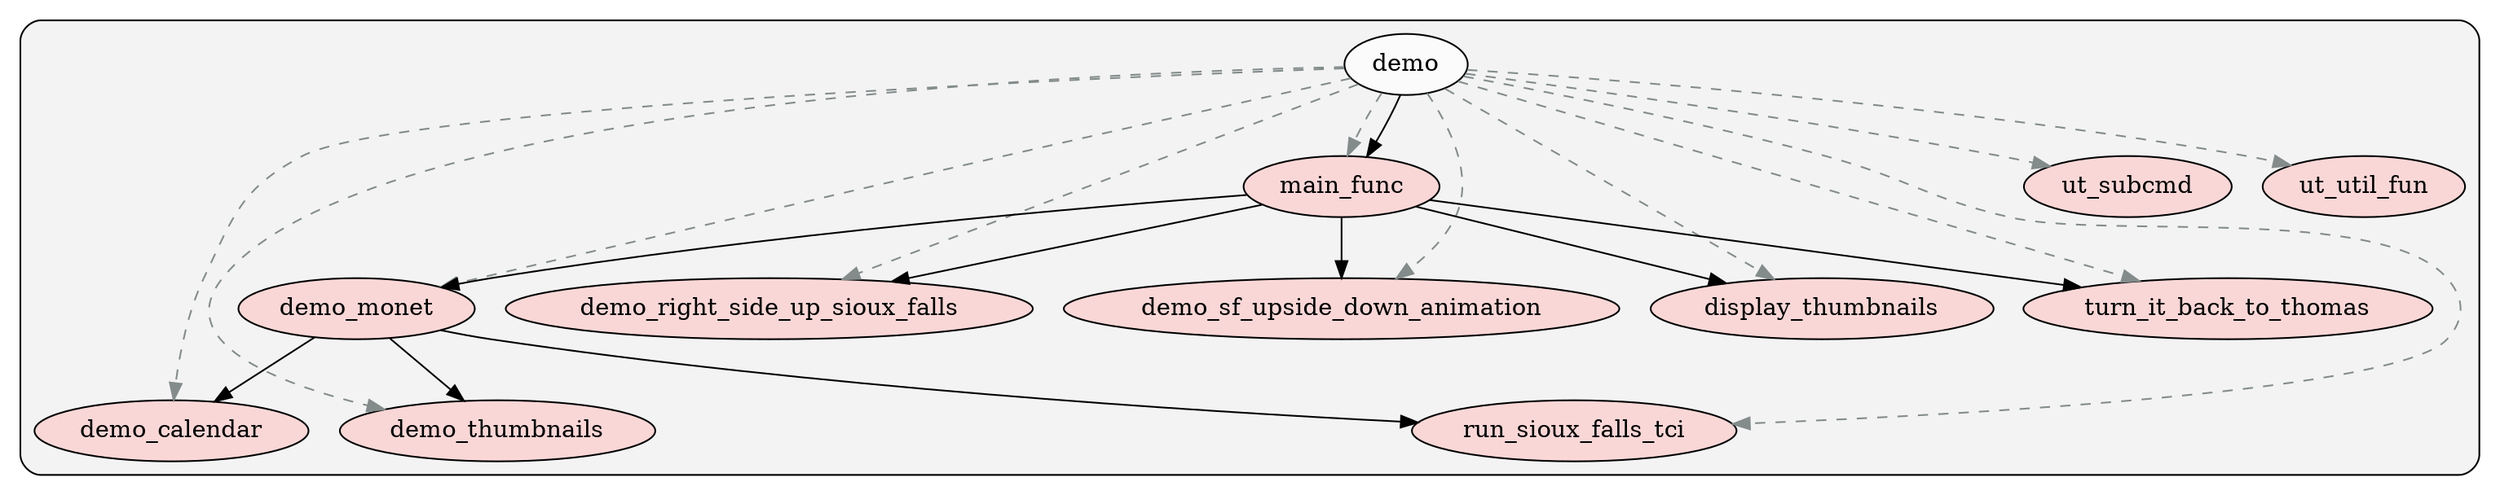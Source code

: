 digraph G {
    graph [rankdir=TB];
    subgraph cluster_G {

        graph [style="filled,rounded",fillcolor="#80808018", label=""];
        demo [label="demo", style="filled", fillcolor="#ffffffb2", fontcolor="#000000", group="0"];
        demo__demo_calendar [label="demo_calendar", style="filled", fillcolor="#feccccb2", fontcolor="#000000", group="0"];
        demo__demo_monet [label="demo_monet", style="filled", fillcolor="#feccccb2", fontcolor="#000000", group="0"];
        demo__demo_right_side_up_sioux_falls [label="demo_right_side_up_sioux_falls", style="filled", fillcolor="#feccccb2", fontcolor="#000000", group="0"];
        demo__demo_sf_upside_down_animation [label="demo_sf_upside_down_animation", style="filled", fillcolor="#feccccb2", fontcolor="#000000", group="0"];
        demo__demo_thumbnails [label="demo_thumbnails", style="filled", fillcolor="#feccccb2", fontcolor="#000000", group="0"];
        demo__display_thumbnails [label="display_thumbnails", style="filled", fillcolor="#feccccb2", fontcolor="#000000", group="0"];
        demo__main_func [label="main_func", style="filled", fillcolor="#feccccb2", fontcolor="#000000", group="0"];
        demo__run_sioux_falls_tci [label="run_sioux_falls_tci", style="filled", fillcolor="#feccccb2", fontcolor="#000000", group="0"];
        demo__turn_it_back_to_thomas [label="turn_it_back_to_thomas", style="filled", fillcolor="#feccccb2", fontcolor="#000000", group="0"];
        demo__ut_subcmd [label="ut_subcmd", style="filled", fillcolor="#feccccb2", fontcolor="#000000", group="0"];
        demo__ut_util_fun [label="ut_util_fun", style="filled", fillcolor="#feccccb2", fontcolor="#000000", group="0"];
    }
        demo -> demo__main_func [style="dashed", color="#838b8b"];
        demo -> demo__demo_sf_upside_down_animation [style="dashed", color="#838b8b"];
        demo -> demo__demo_thumbnails [style="dashed", color="#838b8b"];
        demo -> demo__demo_right_side_up_sioux_falls [style="dashed", color="#838b8b"];
        demo -> demo__turn_it_back_to_thomas [style="dashed", color="#838b8b"];
        demo -> demo__ut_util_fun [style="dashed", color="#838b8b"];
        demo -> demo__demo_calendar [style="dashed", color="#838b8b"];
        demo -> demo__display_thumbnails [style="dashed", color="#838b8b"];
        demo -> demo__run_sioux_falls_tci [style="dashed", color="#838b8b"];
        demo -> demo__ut_subcmd [style="dashed", color="#838b8b"];
        demo -> demo__demo_monet [style="dashed", color="#838b8b"];
        demo__main_func -> demo__demo_sf_upside_down_animation [style="solid", color="#000000"];
        demo__main_func -> demo__demo_right_side_up_sioux_falls [style="solid", color="#000000"];
        demo__main_func -> demo__turn_it_back_to_thomas [style="solid", color="#000000"];
        demo__main_func -> demo__display_thumbnails [style="solid", color="#000000"];
        demo__main_func -> demo__demo_monet [style="solid", color="#000000"];
        demo__demo_monet -> demo__demo_thumbnails [style="solid", color="#000000"];
        demo__demo_monet -> demo__run_sioux_falls_tci [style="solid", color="#000000"];
        demo__demo_monet -> demo__demo_calendar [style="solid", color="#000000"];
        demo -> demo__main_func [style="solid", color="#000000"];
    }
